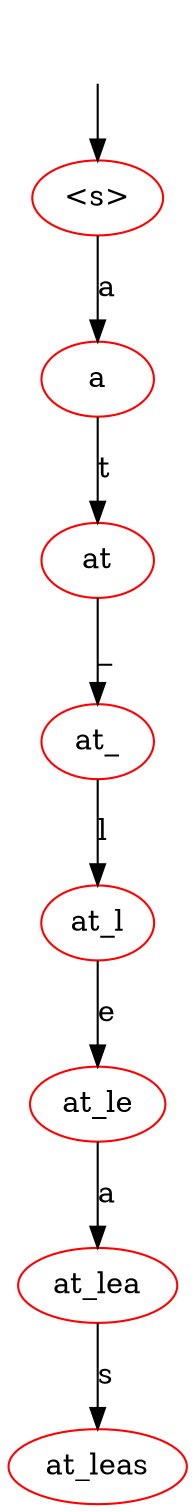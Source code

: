 // DFA
digraph "at leas" {
	fake [style=invis]
	node [color=red]
	fake -> <s>
	<s> [label="\<s\>" root=true]
	<s> -> a [label=a]
	a -> at [label=t]
	at -> at_ [label=_]
	at_ -> at_l [label=l]
	at_l -> at_le [label=e]
	at_le -> at_lea [label=a]
	at_lea -> at_leas [label=s]
}
